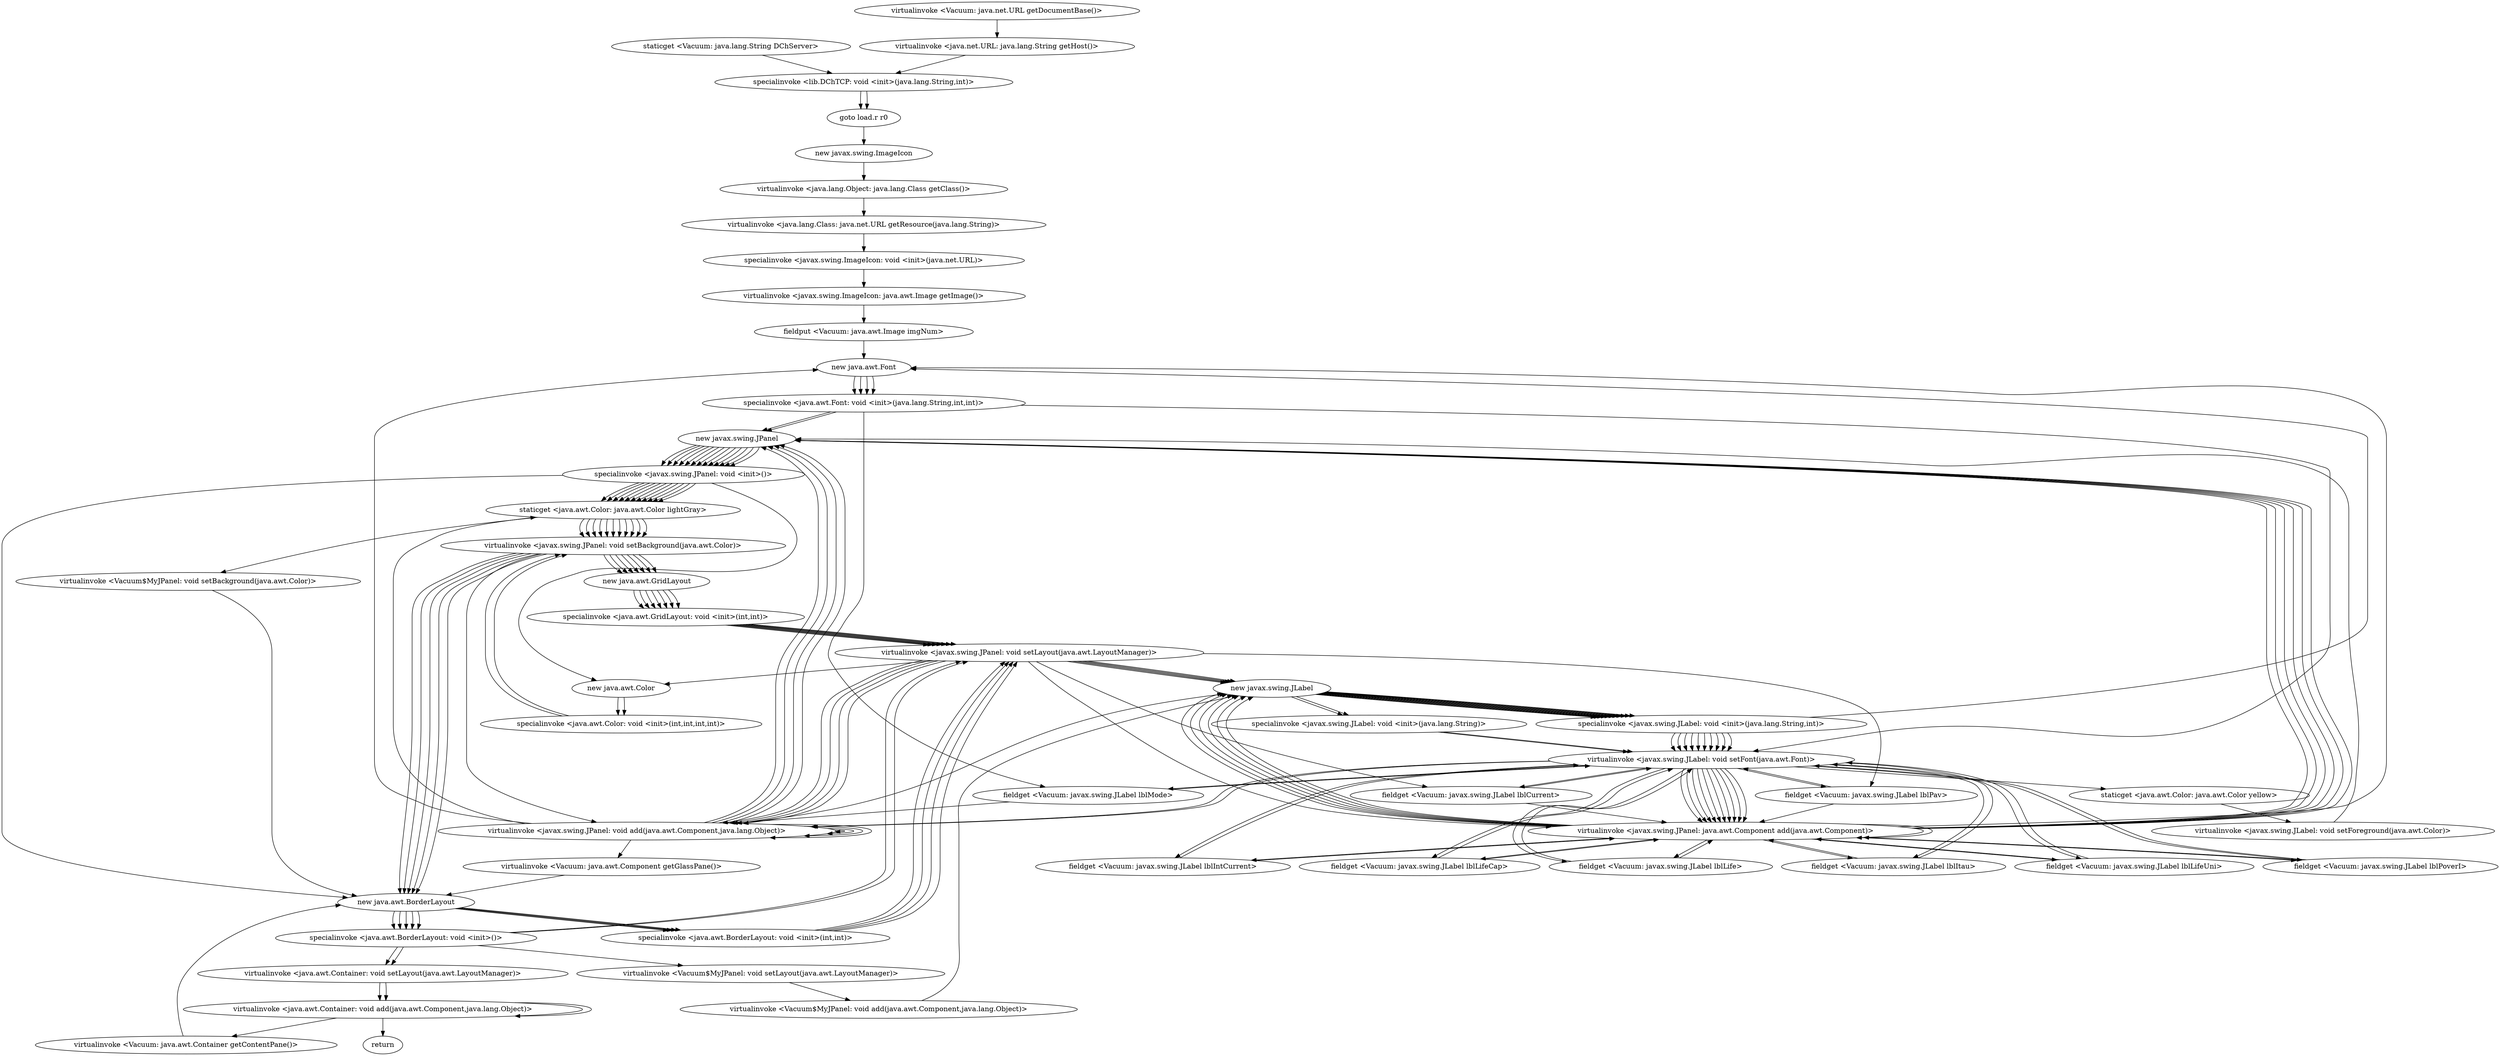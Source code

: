 digraph "" {
"staticget <Vacuum: java.lang.String DChServer>";
 "staticget <Vacuum: java.lang.String DChServer>"->"specialinvoke <lib.DChTCP: void <init>(java.lang.String,int)>";
 "specialinvoke <lib.DChTCP: void <init>(java.lang.String,int)>"->"goto load.r r0";
 "goto load.r r0"->"new javax.swing.ImageIcon";
 "new javax.swing.ImageIcon"->"virtualinvoke <java.lang.Object: java.lang.Class getClass()>";
 "virtualinvoke <java.lang.Object: java.lang.Class getClass()>"->"virtualinvoke <java.lang.Class: java.net.URL getResource(java.lang.String)>";
 "virtualinvoke <java.lang.Class: java.net.URL getResource(java.lang.String)>"->"specialinvoke <javax.swing.ImageIcon: void <init>(java.net.URL)>";
 "specialinvoke <javax.swing.ImageIcon: void <init>(java.net.URL)>"->"virtualinvoke <javax.swing.ImageIcon: java.awt.Image getImage()>";
 "virtualinvoke <javax.swing.ImageIcon: java.awt.Image getImage()>"->"fieldput <Vacuum: java.awt.Image imgNum>";
 "fieldput <Vacuum: java.awt.Image imgNum>"->"new java.awt.Font";
 "new java.awt.Font"->"specialinvoke <java.awt.Font: void <init>(java.lang.String,int,int)>";
 "specialinvoke <java.awt.Font: void <init>(java.lang.String,int,int)>"->"new javax.swing.JPanel";
 "new javax.swing.JPanel"->"specialinvoke <javax.swing.JPanel: void <init>()>";
 "specialinvoke <javax.swing.JPanel: void <init>()>"->"staticget <java.awt.Color: java.awt.Color lightGray>";
 "staticget <java.awt.Color: java.awt.Color lightGray>"->"virtualinvoke <javax.swing.JPanel: void setBackground(java.awt.Color)>";
 "virtualinvoke <javax.swing.JPanel: void setBackground(java.awt.Color)>"->"new java.awt.GridLayout";
 "new java.awt.GridLayout"->"specialinvoke <java.awt.GridLayout: void <init>(int,int)>";
 "specialinvoke <java.awt.GridLayout: void <init>(int,int)>"->"virtualinvoke <javax.swing.JPanel: void setLayout(java.awt.LayoutManager)>";
 "virtualinvoke <javax.swing.JPanel: void setLayout(java.awt.LayoutManager)>"->"new javax.swing.JLabel";
 "new javax.swing.JLabel"->"specialinvoke <javax.swing.JLabel: void <init>(java.lang.String,int)>";
 "specialinvoke <javax.swing.JLabel: void <init>(java.lang.String,int)>"->"virtualinvoke <javax.swing.JLabel: void setFont(java.awt.Font)>";
 "virtualinvoke <javax.swing.JLabel: void setFont(java.awt.Font)>"->"virtualinvoke <javax.swing.JPanel: java.awt.Component add(java.awt.Component)>";
 "virtualinvoke <javax.swing.JPanel: java.awt.Component add(java.awt.Component)>"->"new javax.swing.JLabel";
 "new javax.swing.JLabel"->"specialinvoke <javax.swing.JLabel: void <init>(java.lang.String,int)>";
 "specialinvoke <javax.swing.JLabel: void <init>(java.lang.String,int)>"->"virtualinvoke <javax.swing.JLabel: void setFont(java.awt.Font)>";
 "virtualinvoke <javax.swing.JLabel: void setFont(java.awt.Font)>"->"virtualinvoke <javax.swing.JPanel: java.awt.Component add(java.awt.Component)>";
 "virtualinvoke <javax.swing.JPanel: java.awt.Component add(java.awt.Component)>"->"new javax.swing.JLabel";
 "new javax.swing.JLabel"->"specialinvoke <javax.swing.JLabel: void <init>(java.lang.String,int)>";
 "specialinvoke <javax.swing.JLabel: void <init>(java.lang.String,int)>"->"virtualinvoke <javax.swing.JLabel: void setFont(java.awt.Font)>";
 "virtualinvoke <javax.swing.JLabel: void setFont(java.awt.Font)>"->"virtualinvoke <javax.swing.JPanel: java.awt.Component add(java.awt.Component)>";
 "virtualinvoke <javax.swing.JPanel: java.awt.Component add(java.awt.Component)>"->"new javax.swing.JPanel";
 "new javax.swing.JPanel"->"specialinvoke <javax.swing.JPanel: void <init>()>";
 "specialinvoke <javax.swing.JPanel: void <init>()>"->"staticget <java.awt.Color: java.awt.Color lightGray>";
 "staticget <java.awt.Color: java.awt.Color lightGray>"->"virtualinvoke <javax.swing.JPanel: void setBackground(java.awt.Color)>";
 "virtualinvoke <javax.swing.JPanel: void setBackground(java.awt.Color)>"->"new java.awt.GridLayout";
 "new java.awt.GridLayout"->"specialinvoke <java.awt.GridLayout: void <init>(int,int)>";
 "specialinvoke <java.awt.GridLayout: void <init>(int,int)>"->"virtualinvoke <javax.swing.JPanel: void setLayout(java.awt.LayoutManager)>";
 "virtualinvoke <javax.swing.JPanel: void setLayout(java.awt.LayoutManager)>"->"fieldget <Vacuum: javax.swing.JLabel lblPav>";
 "fieldget <Vacuum: javax.swing.JLabel lblPav>"->"virtualinvoke <javax.swing.JLabel: void setFont(java.awt.Font)>";
 "virtualinvoke <javax.swing.JLabel: void setFont(java.awt.Font)>"->"fieldget <Vacuum: javax.swing.JLabel lblPav>";
 "fieldget <Vacuum: javax.swing.JLabel lblPav>"->"virtualinvoke <javax.swing.JPanel: java.awt.Component add(java.awt.Component)>";
 "virtualinvoke <javax.swing.JPanel: java.awt.Component add(java.awt.Component)>"->"fieldget <Vacuum: javax.swing.JLabel lblPoverI>";
 "fieldget <Vacuum: javax.swing.JLabel lblPoverI>"->"virtualinvoke <javax.swing.JLabel: void setFont(java.awt.Font)>";
 "virtualinvoke <javax.swing.JLabel: void setFont(java.awt.Font)>"->"fieldget <Vacuum: javax.swing.JLabel lblPoverI>";
 "fieldget <Vacuum: javax.swing.JLabel lblPoverI>"->"virtualinvoke <javax.swing.JPanel: java.awt.Component add(java.awt.Component)>";
 "virtualinvoke <javax.swing.JPanel: java.awt.Component add(java.awt.Component)>"->"fieldget <Vacuum: javax.swing.JLabel lblIntCurrent>";
 "fieldget <Vacuum: javax.swing.JLabel lblIntCurrent>"->"virtualinvoke <javax.swing.JLabel: void setFont(java.awt.Font)>";
 "virtualinvoke <javax.swing.JLabel: void setFont(java.awt.Font)>"->"fieldget <Vacuum: javax.swing.JLabel lblIntCurrent>";
 "fieldget <Vacuum: javax.swing.JLabel lblIntCurrent>"->"virtualinvoke <javax.swing.JPanel: java.awt.Component add(java.awt.Component)>";
 "virtualinvoke <javax.swing.JPanel: java.awt.Component add(java.awt.Component)>"->"new javax.swing.JPanel";
 "new javax.swing.JPanel"->"specialinvoke <javax.swing.JPanel: void <init>()>";
 "specialinvoke <javax.swing.JPanel: void <init>()>"->"staticget <java.awt.Color: java.awt.Color lightGray>";
 "staticget <java.awt.Color: java.awt.Color lightGray>"->"virtualinvoke <javax.swing.JPanel: void setBackground(java.awt.Color)>";
 "virtualinvoke <javax.swing.JPanel: void setBackground(java.awt.Color)>"->"new java.awt.GridLayout";
 "new java.awt.GridLayout"->"specialinvoke <java.awt.GridLayout: void <init>(int,int)>";
 "specialinvoke <java.awt.GridLayout: void <init>(int,int)>"->"virtualinvoke <javax.swing.JPanel: void setLayout(java.awt.LayoutManager)>";
 "virtualinvoke <javax.swing.JPanel: void setLayout(java.awt.LayoutManager)>"->"new javax.swing.JLabel";
 "new javax.swing.JLabel"->"specialinvoke <javax.swing.JLabel: void <init>(java.lang.String,int)>";
 "specialinvoke <javax.swing.JLabel: void <init>(java.lang.String,int)>"->"virtualinvoke <javax.swing.JLabel: void setFont(java.awt.Font)>";
 "virtualinvoke <javax.swing.JLabel: void setFont(java.awt.Font)>"->"virtualinvoke <javax.swing.JPanel: java.awt.Component add(java.awt.Component)>";
 "virtualinvoke <javax.swing.JPanel: java.awt.Component add(java.awt.Component)>"->"new javax.swing.JLabel";
 "new javax.swing.JLabel"->"specialinvoke <javax.swing.JLabel: void <init>(java.lang.String,int)>";
 "specialinvoke <javax.swing.JLabel: void <init>(java.lang.String,int)>"->"virtualinvoke <javax.swing.JLabel: void setFont(java.awt.Font)>";
 "virtualinvoke <javax.swing.JLabel: void setFont(java.awt.Font)>"->"virtualinvoke <javax.swing.JPanel: java.awt.Component add(java.awt.Component)>";
 "virtualinvoke <javax.swing.JPanel: java.awt.Component add(java.awt.Component)>"->"new javax.swing.JLabel";
 "new javax.swing.JLabel"->"specialinvoke <javax.swing.JLabel: void <init>(java.lang.String,int)>";
 "specialinvoke <javax.swing.JLabel: void <init>(java.lang.String,int)>"->"virtualinvoke <javax.swing.JLabel: void setFont(java.awt.Font)>";
 "virtualinvoke <javax.swing.JLabel: void setFont(java.awt.Font)>"->"virtualinvoke <javax.swing.JPanel: java.awt.Component add(java.awt.Component)>";
 "virtualinvoke <javax.swing.JPanel: java.awt.Component add(java.awt.Component)>"->"new javax.swing.JPanel";
 "new javax.swing.JPanel"->"specialinvoke <javax.swing.JPanel: void <init>()>";
 "specialinvoke <javax.swing.JPanel: void <init>()>"->"staticget <java.awt.Color: java.awt.Color lightGray>";
 "staticget <java.awt.Color: java.awt.Color lightGray>"->"virtualinvoke <javax.swing.JPanel: void setBackground(java.awt.Color)>";
 "virtualinvoke <javax.swing.JPanel: void setBackground(java.awt.Color)>"->"new java.awt.BorderLayout";
 "new java.awt.BorderLayout"->"specialinvoke <java.awt.BorderLayout: void <init>(int,int)>";
 "specialinvoke <java.awt.BorderLayout: void <init>(int,int)>"->"virtualinvoke <javax.swing.JPanel: void setLayout(java.awt.LayoutManager)>";
 "virtualinvoke <javax.swing.JPanel: void setLayout(java.awt.LayoutManager)>"->"virtualinvoke <javax.swing.JPanel: void add(java.awt.Component,java.lang.Object)>";
 "virtualinvoke <javax.swing.JPanel: void add(java.awt.Component,java.lang.Object)>"->"virtualinvoke <javax.swing.JPanel: void add(java.awt.Component,java.lang.Object)>";
 "virtualinvoke <javax.swing.JPanel: void add(java.awt.Component,java.lang.Object)>"->"new javax.swing.JPanel";
 "new javax.swing.JPanel"->"specialinvoke <javax.swing.JPanel: void <init>()>";
 "specialinvoke <javax.swing.JPanel: void <init>()>"->"staticget <java.awt.Color: java.awt.Color lightGray>";
 "staticget <java.awt.Color: java.awt.Color lightGray>"->"virtualinvoke <javax.swing.JPanel: void setBackground(java.awt.Color)>";
 "virtualinvoke <javax.swing.JPanel: void setBackground(java.awt.Color)>"->"new java.awt.BorderLayout";
 "new java.awt.BorderLayout"->"specialinvoke <java.awt.BorderLayout: void <init>(int,int)>";
 "specialinvoke <java.awt.BorderLayout: void <init>(int,int)>"->"virtualinvoke <javax.swing.JPanel: void setLayout(java.awt.LayoutManager)>";
 "virtualinvoke <javax.swing.JPanel: void setLayout(java.awt.LayoutManager)>"->"virtualinvoke <javax.swing.JPanel: void add(java.awt.Component,java.lang.Object)>";
 "virtualinvoke <javax.swing.JPanel: void add(java.awt.Component,java.lang.Object)>"->"virtualinvoke <javax.swing.JPanel: void add(java.awt.Component,java.lang.Object)>";
 "virtualinvoke <javax.swing.JPanel: void add(java.awt.Component,java.lang.Object)>"->"new javax.swing.JPanel";
 "new javax.swing.JPanel"->"specialinvoke <javax.swing.JPanel: void <init>()>";
 "specialinvoke <javax.swing.JPanel: void <init>()>"->"staticget <java.awt.Color: java.awt.Color lightGray>";
 "staticget <java.awt.Color: java.awt.Color lightGray>"->"virtualinvoke <javax.swing.JPanel: void setBackground(java.awt.Color)>";
 "virtualinvoke <javax.swing.JPanel: void setBackground(java.awt.Color)>"->"new java.awt.GridLayout";
 "new java.awt.GridLayout"->"specialinvoke <java.awt.GridLayout: void <init>(int,int)>";
 "specialinvoke <java.awt.GridLayout: void <init>(int,int)>"->"virtualinvoke <javax.swing.JPanel: void setLayout(java.awt.LayoutManager)>";
 "virtualinvoke <javax.swing.JPanel: void setLayout(java.awt.LayoutManager)>"->"new javax.swing.JLabel";
 "new javax.swing.JLabel"->"specialinvoke <javax.swing.JLabel: void <init>(java.lang.String,int)>";
 "specialinvoke <javax.swing.JLabel: void <init>(java.lang.String,int)>"->"virtualinvoke <javax.swing.JLabel: void setFont(java.awt.Font)>";
 "virtualinvoke <javax.swing.JLabel: void setFont(java.awt.Font)>"->"virtualinvoke <javax.swing.JPanel: java.awt.Component add(java.awt.Component)>";
 "virtualinvoke <javax.swing.JPanel: java.awt.Component add(java.awt.Component)>"->"fieldget <Vacuum: javax.swing.JLabel lblLifeCap>";
 "fieldget <Vacuum: javax.swing.JLabel lblLifeCap>"->"virtualinvoke <javax.swing.JLabel: void setFont(java.awt.Font)>";
 "virtualinvoke <javax.swing.JLabel: void setFont(java.awt.Font)>"->"fieldget <Vacuum: javax.swing.JLabel lblLifeCap>";
 "fieldget <Vacuum: javax.swing.JLabel lblLifeCap>"->"virtualinvoke <javax.swing.JPanel: java.awt.Component add(java.awt.Component)>";
 "virtualinvoke <javax.swing.JPanel: java.awt.Component add(java.awt.Component)>"->"new javax.swing.JLabel";
 "new javax.swing.JLabel"->"specialinvoke <javax.swing.JLabel: void <init>(java.lang.String,int)>";
 "specialinvoke <javax.swing.JLabel: void <init>(java.lang.String,int)>"->"virtualinvoke <javax.swing.JLabel: void setFont(java.awt.Font)>";
 "virtualinvoke <javax.swing.JLabel: void setFont(java.awt.Font)>"->"virtualinvoke <javax.swing.JPanel: java.awt.Component add(java.awt.Component)>";
 "virtualinvoke <javax.swing.JPanel: java.awt.Component add(java.awt.Component)>"->"new javax.swing.JPanel";
 "new javax.swing.JPanel"->"specialinvoke <javax.swing.JPanel: void <init>()>";
 "specialinvoke <javax.swing.JPanel: void <init>()>"->"staticget <java.awt.Color: java.awt.Color lightGray>";
 "staticget <java.awt.Color: java.awt.Color lightGray>"->"virtualinvoke <javax.swing.JPanel: void setBackground(java.awt.Color)>";
 "virtualinvoke <javax.swing.JPanel: void setBackground(java.awt.Color)>"->"new java.awt.GridLayout";
 "new java.awt.GridLayout"->"specialinvoke <java.awt.GridLayout: void <init>(int,int)>";
 "specialinvoke <java.awt.GridLayout: void <init>(int,int)>"->"virtualinvoke <javax.swing.JPanel: void setLayout(java.awt.LayoutManager)>";
 "virtualinvoke <javax.swing.JPanel: void setLayout(java.awt.LayoutManager)>"->"fieldget <Vacuum: javax.swing.JLabel lblCurrent>";
 "fieldget <Vacuum: javax.swing.JLabel lblCurrent>"->"virtualinvoke <javax.swing.JLabel: void setFont(java.awt.Font)>";
 "virtualinvoke <javax.swing.JLabel: void setFont(java.awt.Font)>"->"fieldget <Vacuum: javax.swing.JLabel lblCurrent>";
 "fieldget <Vacuum: javax.swing.JLabel lblCurrent>"->"virtualinvoke <javax.swing.JPanel: java.awt.Component add(java.awt.Component)>";
 "virtualinvoke <javax.swing.JPanel: java.awt.Component add(java.awt.Component)>"->"fieldget <Vacuum: javax.swing.JLabel lblLife>";
 "fieldget <Vacuum: javax.swing.JLabel lblLife>"->"virtualinvoke <javax.swing.JLabel: void setFont(java.awt.Font)>";
 "virtualinvoke <javax.swing.JLabel: void setFont(java.awt.Font)>"->"fieldget <Vacuum: javax.swing.JLabel lblLife>";
 "fieldget <Vacuum: javax.swing.JLabel lblLife>"->"virtualinvoke <javax.swing.JPanel: java.awt.Component add(java.awt.Component)>";
 "virtualinvoke <javax.swing.JPanel: java.awt.Component add(java.awt.Component)>"->"fieldget <Vacuum: javax.swing.JLabel lblItau>";
 "fieldget <Vacuum: javax.swing.JLabel lblItau>"->"virtualinvoke <javax.swing.JLabel: void setFont(java.awt.Font)>";
 "virtualinvoke <javax.swing.JLabel: void setFont(java.awt.Font)>"->"fieldget <Vacuum: javax.swing.JLabel lblItau>";
 "fieldget <Vacuum: javax.swing.JLabel lblItau>"->"virtualinvoke <javax.swing.JPanel: java.awt.Component add(java.awt.Component)>";
 "virtualinvoke <javax.swing.JPanel: java.awt.Component add(java.awt.Component)>"->"new javax.swing.JPanel";
 "new javax.swing.JPanel"->"specialinvoke <javax.swing.JPanel: void <init>()>";
 "specialinvoke <javax.swing.JPanel: void <init>()>"->"staticget <java.awt.Color: java.awt.Color lightGray>";
 "staticget <java.awt.Color: java.awt.Color lightGray>"->"virtualinvoke <javax.swing.JPanel: void setBackground(java.awt.Color)>";
 "virtualinvoke <javax.swing.JPanel: void setBackground(java.awt.Color)>"->"new java.awt.GridLayout";
 "new java.awt.GridLayout"->"specialinvoke <java.awt.GridLayout: void <init>(int,int)>";
 "specialinvoke <java.awt.GridLayout: void <init>(int,int)>"->"virtualinvoke <javax.swing.JPanel: void setLayout(java.awt.LayoutManager)>";
 "virtualinvoke <javax.swing.JPanel: void setLayout(java.awt.LayoutManager)>"->"new javax.swing.JLabel";
 "new javax.swing.JLabel"->"specialinvoke <javax.swing.JLabel: void <init>(java.lang.String,int)>";
 "specialinvoke <javax.swing.JLabel: void <init>(java.lang.String,int)>"->"virtualinvoke <javax.swing.JLabel: void setFont(java.awt.Font)>";
 "virtualinvoke <javax.swing.JLabel: void setFont(java.awt.Font)>"->"virtualinvoke <javax.swing.JPanel: java.awt.Component add(java.awt.Component)>";
 "virtualinvoke <javax.swing.JPanel: java.awt.Component add(java.awt.Component)>"->"fieldget <Vacuum: javax.swing.JLabel lblLifeUni>";
 "fieldget <Vacuum: javax.swing.JLabel lblLifeUni>"->"virtualinvoke <javax.swing.JLabel: void setFont(java.awt.Font)>";
 "virtualinvoke <javax.swing.JLabel: void setFont(java.awt.Font)>"->"fieldget <Vacuum: javax.swing.JLabel lblLifeUni>";
 "fieldget <Vacuum: javax.swing.JLabel lblLifeUni>"->"virtualinvoke <javax.swing.JPanel: java.awt.Component add(java.awt.Component)>";
 "virtualinvoke <javax.swing.JPanel: java.awt.Component add(java.awt.Component)>"->"new javax.swing.JLabel";
 "new javax.swing.JLabel"->"specialinvoke <javax.swing.JLabel: void <init>(java.lang.String,int)>";
 "specialinvoke <javax.swing.JLabel: void <init>(java.lang.String,int)>"->"virtualinvoke <javax.swing.JLabel: void setFont(java.awt.Font)>";
 "virtualinvoke <javax.swing.JLabel: void setFont(java.awt.Font)>"->"virtualinvoke <javax.swing.JPanel: java.awt.Component add(java.awt.Component)>";
 "virtualinvoke <javax.swing.JPanel: java.awt.Component add(java.awt.Component)>"->"new javax.swing.JPanel";
 "new javax.swing.JPanel"->"specialinvoke <javax.swing.JPanel: void <init>()>";
 "specialinvoke <javax.swing.JPanel: void <init>()>"->"staticget <java.awt.Color: java.awt.Color lightGray>";
 "staticget <java.awt.Color: java.awt.Color lightGray>"->"virtualinvoke <javax.swing.JPanel: void setBackground(java.awt.Color)>";
 "virtualinvoke <javax.swing.JPanel: void setBackground(java.awt.Color)>"->"new java.awt.BorderLayout";
 "new java.awt.BorderLayout"->"specialinvoke <java.awt.BorderLayout: void <init>(int,int)>";
 "specialinvoke <java.awt.BorderLayout: void <init>(int,int)>"->"virtualinvoke <javax.swing.JPanel: void setLayout(java.awt.LayoutManager)>";
 "virtualinvoke <javax.swing.JPanel: void setLayout(java.awt.LayoutManager)>"->"virtualinvoke <javax.swing.JPanel: void add(java.awt.Component,java.lang.Object)>";
 "virtualinvoke <javax.swing.JPanel: void add(java.awt.Component,java.lang.Object)>"->"virtualinvoke <javax.swing.JPanel: void add(java.awt.Component,java.lang.Object)>";
 "virtualinvoke <javax.swing.JPanel: void add(java.awt.Component,java.lang.Object)>"->"new javax.swing.JPanel";
 "new javax.swing.JPanel"->"specialinvoke <javax.swing.JPanel: void <init>()>";
 "specialinvoke <javax.swing.JPanel: void <init>()>"->"staticget <java.awt.Color: java.awt.Color lightGray>";
 "staticget <java.awt.Color: java.awt.Color lightGray>"->"virtualinvoke <javax.swing.JPanel: void setBackground(java.awt.Color)>";
 "virtualinvoke <javax.swing.JPanel: void setBackground(java.awt.Color)>"->"new java.awt.BorderLayout";
 "new java.awt.BorderLayout"->"specialinvoke <java.awt.BorderLayout: void <init>(int,int)>";
 "specialinvoke <java.awt.BorderLayout: void <init>(int,int)>"->"virtualinvoke <javax.swing.JPanel: void setLayout(java.awt.LayoutManager)>";
 "virtualinvoke <javax.swing.JPanel: void setLayout(java.awt.LayoutManager)>"->"virtualinvoke <javax.swing.JPanel: void add(java.awt.Component,java.lang.Object)>";
 "virtualinvoke <javax.swing.JPanel: void add(java.awt.Component,java.lang.Object)>"->"virtualinvoke <javax.swing.JPanel: void add(java.awt.Component,java.lang.Object)>";
 "virtualinvoke <javax.swing.JPanel: void add(java.awt.Component,java.lang.Object)>"->"new javax.swing.JPanel";
 "new javax.swing.JPanel"->"specialinvoke <javax.swing.JPanel: void <init>()>";
 "specialinvoke <javax.swing.JPanel: void <init>()>"->"staticget <java.awt.Color: java.awt.Color lightGray>";
 "staticget <java.awt.Color: java.awt.Color lightGray>"->"virtualinvoke <javax.swing.JPanel: void setBackground(java.awt.Color)>";
 "virtualinvoke <javax.swing.JPanel: void setBackground(java.awt.Color)>"->"new java.awt.GridLayout";
 "new java.awt.GridLayout"->"specialinvoke <java.awt.GridLayout: void <init>(int,int)>";
 "specialinvoke <java.awt.GridLayout: void <init>(int,int)>"->"virtualinvoke <javax.swing.JPanel: void setLayout(java.awt.LayoutManager)>";
 "virtualinvoke <javax.swing.JPanel: void setLayout(java.awt.LayoutManager)>"->"virtualinvoke <javax.swing.JPanel: java.awt.Component add(java.awt.Component)>";
 "virtualinvoke <javax.swing.JPanel: java.awt.Component add(java.awt.Component)>"->"virtualinvoke <javax.swing.JPanel: java.awt.Component add(java.awt.Component)>";
 "virtualinvoke <javax.swing.JPanel: java.awt.Component add(java.awt.Component)>"->"new java.awt.Font";
 "new java.awt.Font"->"specialinvoke <java.awt.Font: void <init>(java.lang.String,int,int)>";
 "specialinvoke <java.awt.Font: void <init>(java.lang.String,int,int)>"->"new javax.swing.JPanel";
 "new javax.swing.JPanel"->"specialinvoke <javax.swing.JPanel: void <init>()>";
 "specialinvoke <javax.swing.JPanel: void <init>()>"->"new java.awt.Color";
 "new java.awt.Color"->"specialinvoke <java.awt.Color: void <init>(int,int,int,int)>";
 "specialinvoke <java.awt.Color: void <init>(int,int,int,int)>"->"virtualinvoke <javax.swing.JPanel: void setBackground(java.awt.Color)>";
 "virtualinvoke <javax.swing.JPanel: void setBackground(java.awt.Color)>"->"new java.awt.BorderLayout";
 "new java.awt.BorderLayout"->"specialinvoke <java.awt.BorderLayout: void <init>()>";
 "specialinvoke <java.awt.BorderLayout: void <init>()>"->"virtualinvoke <javax.swing.JPanel: void setLayout(java.awt.LayoutManager)>";
 "virtualinvoke <javax.swing.JPanel: void setLayout(java.awt.LayoutManager)>"->"new javax.swing.JLabel";
 "new javax.swing.JLabel"->"specialinvoke <javax.swing.JLabel: void <init>(java.lang.String)>";
 "specialinvoke <javax.swing.JLabel: void <init>(java.lang.String)>"->"virtualinvoke <javax.swing.JLabel: void setFont(java.awt.Font)>";
 "virtualinvoke <javax.swing.JLabel: void setFont(java.awt.Font)>"->"virtualinvoke <javax.swing.JPanel: void add(java.awt.Component,java.lang.Object)>";
 "virtualinvoke <javax.swing.JPanel: void add(java.awt.Component,java.lang.Object)>"->"new javax.swing.JLabel";
 "new javax.swing.JLabel"->"specialinvoke <javax.swing.JLabel: void <init>(java.lang.String)>";
 "specialinvoke <javax.swing.JLabel: void <init>(java.lang.String)>"->"virtualinvoke <javax.swing.JLabel: void setFont(java.awt.Font)>";
 "virtualinvoke <javax.swing.JLabel: void setFont(java.awt.Font)>"->"virtualinvoke <javax.swing.JPanel: void add(java.awt.Component,java.lang.Object)>";
 "virtualinvoke <javax.swing.JPanel: void add(java.awt.Component,java.lang.Object)>"->"new java.awt.Font";
 "new java.awt.Font"->"specialinvoke <java.awt.Font: void <init>(java.lang.String,int,int)>";
 "specialinvoke <java.awt.Font: void <init>(java.lang.String,int,int)>"->"fieldget <Vacuum: javax.swing.JLabel lblMode>";
 "fieldget <Vacuum: javax.swing.JLabel lblMode>"->"virtualinvoke <javax.swing.JLabel: void setFont(java.awt.Font)>";
 "virtualinvoke <javax.swing.JLabel: void setFont(java.awt.Font)>"->"fieldget <Vacuum: javax.swing.JLabel lblMode>";
 "fieldget <Vacuum: javax.swing.JLabel lblMode>"->"virtualinvoke <javax.swing.JPanel: void add(java.awt.Component,java.lang.Object)>";
 "virtualinvoke <javax.swing.JPanel: void add(java.awt.Component,java.lang.Object)>"->"staticget <java.awt.Color: java.awt.Color lightGray>";
 "staticget <java.awt.Color: java.awt.Color lightGray>"->"virtualinvoke <Vacuum$MyJPanel: void setBackground(java.awt.Color)>";
 "virtualinvoke <Vacuum$MyJPanel: void setBackground(java.awt.Color)>"->"new java.awt.BorderLayout";
 "new java.awt.BorderLayout"->"specialinvoke <java.awt.BorderLayout: void <init>()>";
 "specialinvoke <java.awt.BorderLayout: void <init>()>"->"virtualinvoke <Vacuum$MyJPanel: void setLayout(java.awt.LayoutManager)>";
 "virtualinvoke <Vacuum$MyJPanel: void setLayout(java.awt.LayoutManager)>"->"virtualinvoke <Vacuum$MyJPanel: void add(java.awt.Component,java.lang.Object)>";
 "virtualinvoke <Vacuum$MyJPanel: void add(java.awt.Component,java.lang.Object)>"->"new javax.swing.JLabel";
 "new javax.swing.JLabel"->"specialinvoke <javax.swing.JLabel: void <init>(java.lang.String,int)>";
 "specialinvoke <javax.swing.JLabel: void <init>(java.lang.String,int)>"->"new java.awt.Font";
 "new java.awt.Font"->"specialinvoke <java.awt.Font: void <init>(java.lang.String,int,int)>";
 "specialinvoke <java.awt.Font: void <init>(java.lang.String,int,int)>"->"virtualinvoke <javax.swing.JLabel: void setFont(java.awt.Font)>";
 "virtualinvoke <javax.swing.JLabel: void setFont(java.awt.Font)>"->"staticget <java.awt.Color: java.awt.Color yellow>";
 "staticget <java.awt.Color: java.awt.Color yellow>"->"virtualinvoke <javax.swing.JLabel: void setForeground(java.awt.Color)>";
 "virtualinvoke <javax.swing.JLabel: void setForeground(java.awt.Color)>"->"new javax.swing.JPanel";
 "new javax.swing.JPanel"->"specialinvoke <javax.swing.JPanel: void <init>()>";
 "specialinvoke <javax.swing.JPanel: void <init>()>"->"new java.awt.BorderLayout";
 "new java.awt.BorderLayout"->"specialinvoke <java.awt.BorderLayout: void <init>()>";
 "specialinvoke <java.awt.BorderLayout: void <init>()>"->"virtualinvoke <javax.swing.JPanel: void setLayout(java.awt.LayoutManager)>";
 "virtualinvoke <javax.swing.JPanel: void setLayout(java.awt.LayoutManager)>"->"new java.awt.Color";
 "new java.awt.Color"->"specialinvoke <java.awt.Color: void <init>(int,int,int,int)>";
 "specialinvoke <java.awt.Color: void <init>(int,int,int,int)>"->"virtualinvoke <javax.swing.JPanel: void setBackground(java.awt.Color)>";
 "virtualinvoke <javax.swing.JPanel: void setBackground(java.awt.Color)>"->"virtualinvoke <javax.swing.JPanel: void add(java.awt.Component,java.lang.Object)>";
 "virtualinvoke <javax.swing.JPanel: void add(java.awt.Component,java.lang.Object)>"->"virtualinvoke <Vacuum: java.awt.Component getGlassPane()>";
 "virtualinvoke <Vacuum: java.awt.Component getGlassPane()>"->"new java.awt.BorderLayout";
 "new java.awt.BorderLayout"->"specialinvoke <java.awt.BorderLayout: void <init>()>";
 "specialinvoke <java.awt.BorderLayout: void <init>()>"->"virtualinvoke <java.awt.Container: void setLayout(java.awt.LayoutManager)>";
 "virtualinvoke <java.awt.Container: void setLayout(java.awt.LayoutManager)>"->"virtualinvoke <java.awt.Container: void add(java.awt.Component,java.lang.Object)>";
 "virtualinvoke <java.awt.Container: void add(java.awt.Component,java.lang.Object)>"->"virtualinvoke <Vacuum: java.awt.Container getContentPane()>";
 "virtualinvoke <Vacuum: java.awt.Container getContentPane()>"->"new java.awt.BorderLayout";
 "new java.awt.BorderLayout"->"specialinvoke <java.awt.BorderLayout: void <init>()>";
 "specialinvoke <java.awt.BorderLayout: void <init>()>"->"virtualinvoke <java.awt.Container: void setLayout(java.awt.LayoutManager)>";
 "virtualinvoke <java.awt.Container: void setLayout(java.awt.LayoutManager)>"->"virtualinvoke <java.awt.Container: void add(java.awt.Component,java.lang.Object)>";
 "virtualinvoke <java.awt.Container: void add(java.awt.Component,java.lang.Object)>"->"virtualinvoke <java.awt.Container: void add(java.awt.Component,java.lang.Object)>";
 "virtualinvoke <java.awt.Container: void add(java.awt.Component,java.lang.Object)>"->"return";
"virtualinvoke <Vacuum: java.net.URL getDocumentBase()>";
 "virtualinvoke <Vacuum: java.net.URL getDocumentBase()>"->"virtualinvoke <java.net.URL: java.lang.String getHost()>";
 "virtualinvoke <java.net.URL: java.lang.String getHost()>"->"specialinvoke <lib.DChTCP: void <init>(java.lang.String,int)>";
 "specialinvoke <lib.DChTCP: void <init>(java.lang.String,int)>"->"goto load.r r0";
}
